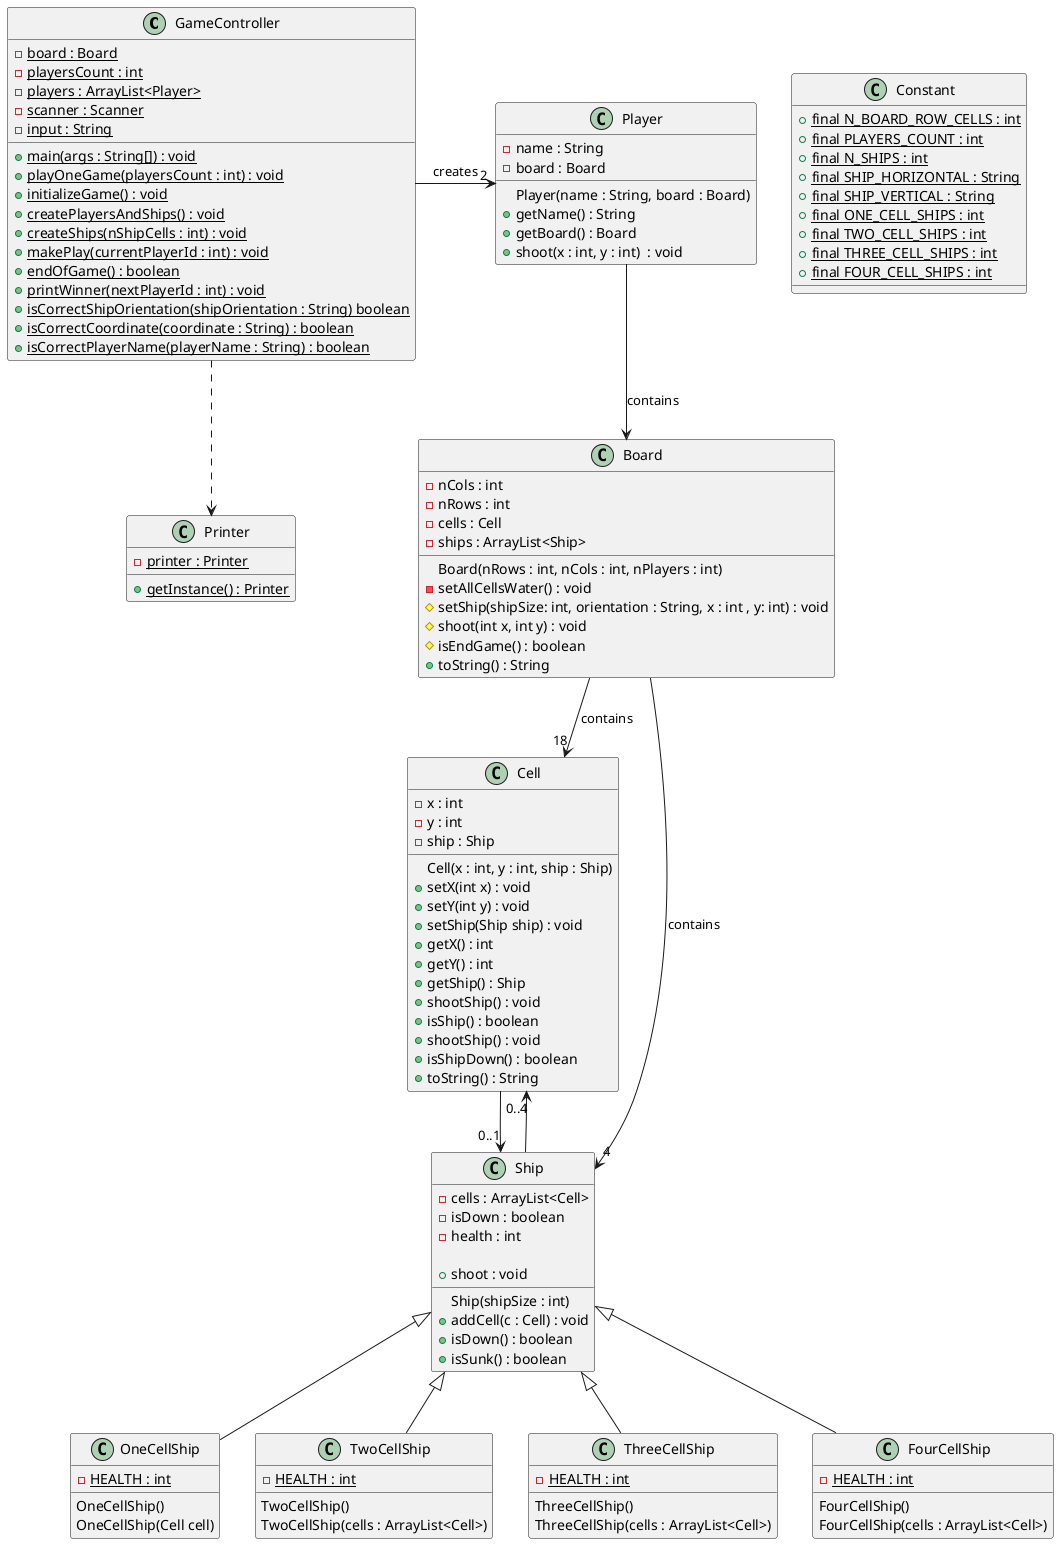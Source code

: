 @startuml

GameController ..> Printer
GameController -> "2" Player : creates
Player --> Board : contains
Board --> "18" Cell : contains
Cell --> "0..1" Ship
Ship --> "0..4" Cell
Board --> "4" Ship : contains

class Board {
	- nCols : int
	- nRows : int  
	- cells : Cell	
	- ships : ArrayList<Ship>
	
	Board(nRows : int, nCols : int, nPlayers : int) 
	- setAllCellsWater() : void 
	# setShip(shipSize: int, orientation : String, x : int , y: int) : void
	# shoot(int x, int y) : void 
	# isEndGame() : boolean  
	+ toString() : String  
}

class Cell {
	-x : int
	-y : int
	-ship : Ship
  
	Cell(x : int, y : int, ship : Ship)
	+ setX(int x) : void
	+ setY(int y) : void
	+ setShip(Ship ship) : void
	+ getX() : int
	+ getY() : int
	+ getShip() : Ship
	+ shootShip() : void 
	+ isShip() : boolean 
	+ shootShip() : void 
	+ isShipDown() : boolean 
	+ toString() : String
}

class Constant {
	+ {static} final N_BOARD_ROW_CELLS : int 
	+ {static} final PLAYERS_COUNT : int
	+ {static} final N_SHIPS : int
	+ {static} final SHIP_HORIZONTAL : String
	+ {static} final SHIP_VERTICAL : String
	+ {static} final ONE_CELL_SHIPS : int
	+ {static} final TWO_CELL_SHIPS : int
	+ {static} final THREE_CELL_SHIPS : int
	+ {static} final FOUR_CELL_SHIPS : int
}

class GameController {	
	- {static} board : Board
	- {static} playersCount : int
	- {static} players : ArrayList<Player>
	- {static} scanner : Scanner
	- {static} input : String
	
	+ {static} main(args : String[]) : void
	+ {static} playOneGame(playersCount : int) : void 
	+ {static} initializeGame() : void  
	+ {static} createPlayersAndShips() : void
	+ {static} createShips(nShipCells : int) : void
	+ {static} makePlay(currentPlayerId : int) : void
	+ {static} endOfGame() : boolean 
	+ {static} printWinner(nextPlayerId : int) : void
	+ {static} isCorrectShipOrientation(shipOrientation : String) boolean
	+ {static} isCorrectCoordinate(coordinate : String) : boolean 
	+ {static} isCorrectPlayerName(playerName : String) : boolean
}

class Player {
	-name : String
	-board : Board
	
	Player(name : String, board : Board)
	+ getName() : String
	+ getBoard() : Board
	+ shoot(x : int, y : int)  : void
}

class Printer  {
	- {static} printer : Printer
	
	+ {static} getInstance() : Printer
}

class Ship {
	- cells : ArrayList<Cell>
	- isDown : boolean 
	- health : int
	
	Ship(shipSize : int)
	+ addCell(c : Cell) : void 
	+ isDown() : boolean 
	+ isSunk() : boolean 
	+ shoot : void  
}

class OneCellShip extends Ship {
	- {static} HEALTH : int 
	
	OneCellShip()
	OneCellShip(Cell cell)
}

class TwoCellShip extends Ship {
	- {static} HEALTH : int 
	
	TwoCellShip()
	TwoCellShip(cells : ArrayList<Cell>)
}

class ThreeCellShip extends Ship {
	- {static} HEALTH : int 
	
	ThreeCellShip()
	ThreeCellShip(cells : ArrayList<Cell>)
}

class FourCellShip extends Ship {
	- {static} HEALTH : int 
	
	FourCellShip()
	FourCellShip(cells : ArrayList<Cell>)
}

@enduml